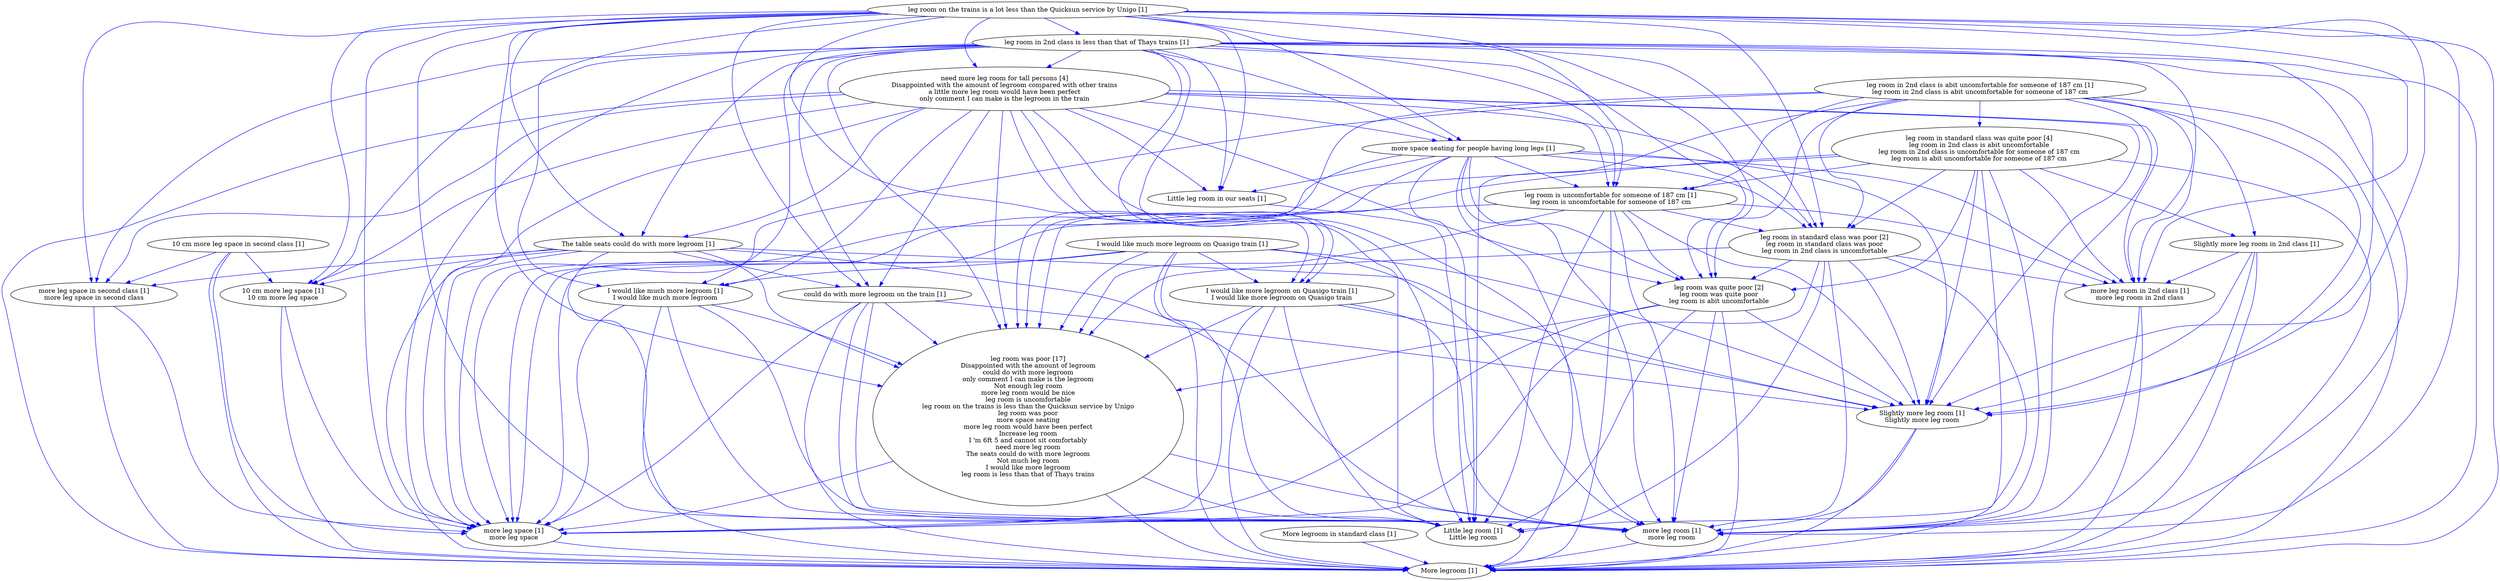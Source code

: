 digraph collapsedGraph {
"need more leg room for tall persons [4]\nDisappointed with the amount of legroom compared with other trains\na little more leg room would have been perfect\nonly comment I can make is the legroom in the train""leg room was poor [17]\nDisappointed with the amount of legroom\ncould do with more legroom\nonly comment I can make is the legroom\nNot enough leg room\nmore leg room would be nice\nleg room is uncomfortable\nleg room on the trains is less than the Quicksun service by Unigo\nleg room was poor\nmore space seating\nmore leg room would have been perfect\nIncrease leg room\nI 'm 6ft 5 and cannot sit comfortably\nneed more leg room\nThe seats could do with more legroom\nNot much leg room\nI would like more legroom\nleg room is less than that of Thays trains""leg room was quite poor [2]\nleg room was quite poor\nleg room is abit uncomfortable""leg room in standard class was poor [2]\nleg room in standard class was poor\nleg room in 2nd class is uncomfortable""leg room in standard class was quite poor [4]\nleg room in 2nd class is abit uncomfortable\nleg room in 2nd class is uncomfortable for someone of 187 cm\nleg room is abit uncomfortable for someone of 187 cm""10 cm more leg space in second class [1]""more leg space in second class [1]\nmore leg space in second class""more leg space [1]\nmore leg space""10 cm more leg space [1]\n10 cm more leg space""I would like much more legroom on Quasigo train [1]""I would like more legroom on Quasigo train [1]\nI would like more legroom on Quasigo train""I would like much more legroom [1]\nI would like much more legroom""Little leg room in our seats [1]""Little leg room [1]\nLittle leg room""More legroom [1]""More legroom in standard class [1]""Slightly more leg room in 2nd class [1]""more leg room in 2nd class [1]\nmore leg room in 2nd class""more leg room [1]\nmore leg room""Slightly more leg room [1]\nSlightly more leg room""The table seats could do with more legroom [1]""could do with more legroom on the train [1]""leg room in 2nd class is abit uncomfortable for someone of 187 cm [1]\nleg room in 2nd class is abit uncomfortable for someone of 187 cm""leg room is uncomfortable for someone of 187 cm [1]\nleg room is uncomfortable for someone of 187 cm""leg room in 2nd class is less than that of Thays trains [1]""leg room on the trains is a lot less than the Quicksun service by Unigo [1]""more space seating for people having long legs [1]""10 cm more leg space in second class [1]" -> "more leg space in second class [1]\nmore leg space in second class" [color=blue]
"more leg space in second class [1]\nmore leg space in second class" -> "more leg space [1]\nmore leg space" [color=blue]
"10 cm more leg space in second class [1]" -> "10 cm more leg space [1]\n10 cm more leg space" [color=blue]
"10 cm more leg space [1]\n10 cm more leg space" -> "more leg space [1]\nmore leg space" [color=blue]
"10 cm more leg space in second class [1]" -> "more leg space [1]\nmore leg space" [color=blue]
"I would like much more legroom on Quasigo train [1]" -> "I would like more legroom on Quasigo train [1]\nI would like more legroom on Quasigo train" [color=blue]
"I would like much more legroom on Quasigo train [1]" -> "I would like much more legroom [1]\nI would like much more legroom" [color=blue]
"leg room was poor [17]\nDisappointed with the amount of legroom\ncould do with more legroom\nonly comment I can make is the legroom\nNot enough leg room\nmore leg room would be nice\nleg room is uncomfortable\nleg room on the trains is less than the Quicksun service by Unigo\nleg room was poor\nmore space seating\nmore leg room would have been perfect\nIncrease leg room\nI 'm 6ft 5 and cannot sit comfortably\nneed more leg room\nThe seats could do with more legroom\nNot much leg room\nI would like more legroom\nleg room is less than that of Thays trains" -> "more leg space [1]\nmore leg space" [color=blue]
"I would like much more legroom on Quasigo train [1]" -> "more leg space [1]\nmore leg space" [color=blue]
"I would like more legroom on Quasigo train [1]\nI would like more legroom on Quasigo train" -> "more leg space [1]\nmore leg space" [color=blue]
"I would like much more legroom [1]\nI would like much more legroom" -> "more leg space [1]\nmore leg space" [color=blue]
"Little leg room in our seats [1]" -> "Little leg room [1]\nLittle leg room" [color=blue]
"more leg space [1]\nmore leg space" -> "More legroom [1]" [color=blue]
"10 cm more leg space in second class [1]" -> "More legroom [1]" [color=blue]
"more leg space in second class [1]\nmore leg space in second class" -> "More legroom [1]" [color=blue]
"10 cm more leg space [1]\n10 cm more leg space" -> "More legroom [1]" [color=blue]
"I would like much more legroom on Quasigo train [1]" -> "More legroom [1]" [color=blue]
"I would like more legroom on Quasigo train [1]\nI would like more legroom on Quasigo train" -> "More legroom [1]" [color=blue]
"I would like much more legroom [1]\nI would like much more legroom" -> "More legroom [1]" [color=blue]
"More legroom in standard class [1]" -> "More legroom [1]" [color=blue]
"Slightly more leg room in 2nd class [1]" -> "more leg room in 2nd class [1]\nmore leg room in 2nd class" [color=blue]
"more leg room in 2nd class [1]\nmore leg room in 2nd class" -> "more leg room [1]\nmore leg room" [color=blue]
"Slightly more leg room in 2nd class [1]" -> "Slightly more leg room [1]\nSlightly more leg room" [color=blue]
"Slightly more leg room [1]\nSlightly more leg room" -> "more leg room [1]\nmore leg room" [color=blue]
"Slightly more leg room in 2nd class [1]" -> "more leg room [1]\nmore leg room" [color=blue]
"more leg room [1]\nmore leg room" -> "More legroom [1]" [color=blue]
"leg room was poor [17]\nDisappointed with the amount of legroom\ncould do with more legroom\nonly comment I can make is the legroom\nNot enough leg room\nmore leg room would be nice\nleg room is uncomfortable\nleg room on the trains is less than the Quicksun service by Unigo\nleg room was poor\nmore space seating\nmore leg room would have been perfect\nIncrease leg room\nI 'm 6ft 5 and cannot sit comfortably\nneed more leg room\nThe seats could do with more legroom\nNot much leg room\nI would like more legroom\nleg room is less than that of Thays trains" -> "more leg room [1]\nmore leg room" [color=blue]
"I would like more legroom on Quasigo train [1]\nI would like more legroom on Quasigo train" -> "Slightly more leg room [1]\nSlightly more leg room" [color=blue]
"I would like much more legroom on Quasigo train [1]" -> "Slightly more leg room [1]\nSlightly more leg room" [color=blue]
"I would like much more legroom on Quasigo train [1]" -> "more leg room [1]\nmore leg room" [color=blue]
"I would like more legroom on Quasigo train [1]\nI would like more legroom on Quasigo train" -> "more leg room [1]\nmore leg room" [color=blue]
"I would like much more legroom [1]\nI would like much more legroom" -> "more leg room [1]\nmore leg room" [color=blue]
"Slightly more leg room in 2nd class [1]" -> "More legroom [1]" [color=blue]
"more leg room in 2nd class [1]\nmore leg room in 2nd class" -> "More legroom [1]" [color=blue]
"Slightly more leg room [1]\nSlightly more leg room" -> "More legroom [1]" [color=blue]
"The table seats could do with more legroom [1]" -> "10 cm more leg space [1]\n10 cm more leg space" [color=blue]
"The table seats could do with more legroom [1]" -> "more leg space in second class [1]\nmore leg space in second class" [color=blue]
"The table seats could do with more legroom [1]" -> "Slightly more leg room [1]\nSlightly more leg room" [color=blue]
"The table seats could do with more legroom [1]" -> "More legroom [1]" [color=blue]
"The table seats could do with more legroom [1]" -> "more leg space [1]\nmore leg space" [color=blue]
"The table seats could do with more legroom [1]" -> "more leg room [1]\nmore leg room" [color=blue]
"The table seats could do with more legroom [1]" -> "Little leg room [1]\nLittle leg room" [color=blue]
"need more leg room for tall persons [4]\nDisappointed with the amount of legroom compared with other trains\na little more leg room would have been perfect\nonly comment I can make is the legroom in the train" -> "Slightly more leg room [1]\nSlightly more leg room" [color=blue]
"need more leg room for tall persons [4]\nDisappointed with the amount of legroom compared with other trains\na little more leg room would have been perfect\nonly comment I can make is the legroom in the train" -> "Little leg room in our seats [1]" [color=blue]
"could do with more legroom on the train [1]" -> "Slightly more leg room [1]\nSlightly more leg room" [color=blue]
"The table seats could do with more legroom [1]" -> "could do with more legroom on the train [1]" [color=blue]
"could do with more legroom on the train [1]" -> "More legroom [1]" [color=blue]
"could do with more legroom on the train [1]" -> "more leg space [1]\nmore leg space" [color=blue]
"could do with more legroom on the train [1]" -> "more leg room [1]\nmore leg room" [color=blue]
"leg room in 2nd class is abit uncomfortable for someone of 187 cm [1]\nleg room in 2nd class is abit uncomfortable for someone of 187 cm" -> "leg room is uncomfortable for someone of 187 cm [1]\nleg room is uncomfortable for someone of 187 cm" [color=blue]
"need more leg room for tall persons [4]\nDisappointed with the amount of legroom compared with other trains\na little more leg room would have been perfect\nonly comment I can make is the legroom in the train" -> "leg room was quite poor [2]\nleg room was quite poor\nleg room is abit uncomfortable" [color=blue]
"leg room is uncomfortable for someone of 187 cm [1]\nleg room is uncomfortable for someone of 187 cm" -> "Slightly more leg room [1]\nSlightly more leg room" [color=blue]
"leg room was quite poor [2]\nleg room was quite poor\nleg room is abit uncomfortable" -> "Slightly more leg room [1]\nSlightly more leg room" [color=blue]
"leg room in standard class was poor [2]\nleg room in standard class was poor\nleg room in 2nd class is uncomfortable" -> "Slightly more leg room [1]\nSlightly more leg room" [color=blue]
"leg room in standard class was quite poor [4]\nleg room in 2nd class is abit uncomfortable\nleg room in 2nd class is uncomfortable for someone of 187 cm\nleg room is abit uncomfortable for someone of 187 cm" -> "Slightly more leg room in 2nd class [1]" [color=blue]
"leg room in 2nd class is abit uncomfortable for someone of 187 cm [1]\nleg room in 2nd class is abit uncomfortable for someone of 187 cm" -> "Slightly more leg room in 2nd class [1]" [color=blue]
"leg room in 2nd class is abit uncomfortable for someone of 187 cm [1]\nleg room in 2nd class is abit uncomfortable for someone of 187 cm" -> "more leg room in 2nd class [1]\nmore leg room in 2nd class" [color=blue]
"leg room in 2nd class is abit uncomfortable for someone of 187 cm [1]\nleg room in 2nd class is abit uncomfortable for someone of 187 cm" -> "Slightly more leg room [1]\nSlightly more leg room" [color=blue]
"leg room in 2nd class is abit uncomfortable for someone of 187 cm [1]\nleg room in 2nd class is abit uncomfortable for someone of 187 cm" -> "Little leg room [1]\nLittle leg room" [color=blue]
"leg room in 2nd class is abit uncomfortable for someone of 187 cm [1]\nleg room in 2nd class is abit uncomfortable for someone of 187 cm" -> "more leg room [1]\nmore leg room" [color=blue]
"leg room in standard class was quite poor [4]\nleg room in 2nd class is abit uncomfortable\nleg room in 2nd class is uncomfortable for someone of 187 cm\nleg room is abit uncomfortable for someone of 187 cm" -> "More legroom [1]" [color=blue]
"leg room in standard class was quite poor [4]\nleg room in 2nd class is abit uncomfortable\nleg room in 2nd class is uncomfortable for someone of 187 cm\nleg room is abit uncomfortable for someone of 187 cm" -> "more leg room in 2nd class [1]\nmore leg room in 2nd class" [color=blue]
"leg room in standard class was quite poor [4]\nleg room in 2nd class is abit uncomfortable\nleg room in 2nd class is uncomfortable for someone of 187 cm\nleg room is abit uncomfortable for someone of 187 cm" -> "Slightly more leg room [1]\nSlightly more leg room" [color=blue]
"leg room in standard class was quite poor [4]\nleg room in 2nd class is abit uncomfortable\nleg room in 2nd class is uncomfortable for someone of 187 cm\nleg room is abit uncomfortable for someone of 187 cm" -> "more leg room [1]\nmore leg room" [color=blue]
"leg room was quite poor [2]\nleg room was quite poor\nleg room is abit uncomfortable" -> "More legroom [1]" [color=blue]
"leg room is uncomfortable for someone of 187 cm [1]\nleg room is uncomfortable for someone of 187 cm" -> "More legroom [1]" [color=blue]
"leg room is uncomfortable for someone of 187 cm [1]\nleg room is uncomfortable for someone of 187 cm" -> "more leg space [1]\nmore leg space" [color=blue]
"leg room is uncomfortable for someone of 187 cm [1]\nleg room is uncomfortable for someone of 187 cm" -> "Little leg room [1]\nLittle leg room" [color=blue]
"leg room is uncomfortable for someone of 187 cm [1]\nleg room is uncomfortable for someone of 187 cm" -> "more leg room [1]\nmore leg room" [color=blue]
"leg room in standard class was quite poor [4]\nleg room in 2nd class is abit uncomfortable\nleg room in 2nd class is uncomfortable for someone of 187 cm\nleg room is abit uncomfortable for someone of 187 cm" -> "Little leg room [1]\nLittle leg room" [color=blue]
"leg room in standard class was poor [2]\nleg room in standard class was poor\nleg room in 2nd class is uncomfortable" -> "more leg room [1]\nmore leg room" [color=blue]
"leg room in standard class was poor [2]\nleg room in standard class was poor\nleg room in 2nd class is uncomfortable" -> "More legroom [1]" [color=blue]
"leg room in standard class was poor [2]\nleg room in standard class was poor\nleg room in 2nd class is uncomfortable" -> "more leg space [1]\nmore leg space" [color=blue]
"leg room in standard class was poor [2]\nleg room in standard class was poor\nleg room in 2nd class is uncomfortable" -> "Little leg room [1]\nLittle leg room" [color=blue]
"leg room in 2nd class is abit uncomfortable for someone of 187 cm [1]\nleg room in 2nd class is abit uncomfortable for someone of 187 cm" -> "More legroom [1]" [color=blue]
"leg room in 2nd class is abit uncomfortable for someone of 187 cm [1]\nleg room in 2nd class is abit uncomfortable for someone of 187 cm" -> "more leg space [1]\nmore leg space" [color=blue]
"leg room in 2nd class is abit uncomfortable for someone of 187 cm [1]\nleg room in 2nd class is abit uncomfortable for someone of 187 cm" -> "leg room was poor [17]\nDisappointed with the amount of legroom\ncould do with more legroom\nonly comment I can make is the legroom\nNot enough leg room\nmore leg room would be nice\nleg room is uncomfortable\nleg room on the trains is less than the Quicksun service by Unigo\nleg room was poor\nmore space seating\nmore leg room would have been perfect\nIncrease leg room\nI 'm 6ft 5 and cannot sit comfortably\nneed more leg room\nThe seats could do with more legroom\nNot much leg room\nI would like more legroom\nleg room is less than that of Thays trains" [color=blue]
"leg room was quite poor [2]\nleg room was quite poor\nleg room is abit uncomfortable" -> "more leg space [1]\nmore leg space" [color=blue]
"leg room in 2nd class is less than that of Thays trains [1]" -> "more leg room in 2nd class [1]\nmore leg room in 2nd class" [color=blue]
"leg room in 2nd class is less than that of Thays trains [1]" -> "Slightly more leg room [1]\nSlightly more leg room" [color=blue]
"leg room in 2nd class is less than that of Thays trains [1]" -> "leg room is uncomfortable for someone of 187 cm [1]\nleg room is uncomfortable for someone of 187 cm" [color=blue]
"leg room in 2nd class is less than that of Thays trains [1]" -> "leg room was quite poor [2]\nleg room was quite poor\nleg room is abit uncomfortable" [color=blue]
"leg room in 2nd class is less than that of Thays trains [1]" -> "10 cm more leg space [1]\n10 cm more leg space" [color=blue]
"leg room in 2nd class is less than that of Thays trains [1]" -> "more leg space in second class [1]\nmore leg space in second class" [color=blue]
"leg room in 2nd class is less than that of Thays trains [1]" -> "Little leg room in our seats [1]" [color=blue]
"leg room in 2nd class is less than that of Thays trains [1]" -> "leg room was poor [17]\nDisappointed with the amount of legroom\ncould do with more legroom\nonly comment I can make is the legroom\nNot enough leg room\nmore leg room would be nice\nleg room is uncomfortable\nleg room on the trains is less than the Quicksun service by Unigo\nleg room was poor\nmore space seating\nmore leg room would have been perfect\nIncrease leg room\nI 'm 6ft 5 and cannot sit comfortably\nneed more leg room\nThe seats could do with more legroom\nNot much leg room\nI would like more legroom\nleg room is less than that of Thays trains" [color=blue]
"leg room in 2nd class is less than that of Thays trains [1]" -> "more leg room [1]\nmore leg room" [color=blue]
"leg room in 2nd class is less than that of Thays trains [1]" -> "More legroom [1]" [color=blue]
"leg room in 2nd class is less than that of Thays trains [1]" -> "more leg space [1]\nmore leg space" [color=blue]
"leg room in 2nd class is less than that of Thays trains [1]" -> "Little leg room [1]\nLittle leg room" [color=blue]
"leg room in standard class was poor [2]\nleg room in standard class was poor\nleg room in 2nd class is uncomfortable" -> "more leg room in 2nd class [1]\nmore leg room in 2nd class" [color=blue]
"leg room is uncomfortable for someone of 187 cm [1]\nleg room is uncomfortable for someone of 187 cm" -> "leg room in standard class was poor [2]\nleg room in standard class was poor\nleg room in 2nd class is uncomfortable" [color=blue]
"leg room in 2nd class is less than that of Thays trains [1]" -> "leg room in standard class was poor [2]\nleg room in standard class was poor\nleg room in 2nd class is uncomfortable" [color=blue]
"leg room in 2nd class is abit uncomfortable for someone of 187 cm [1]\nleg room in 2nd class is abit uncomfortable for someone of 187 cm" -> "leg room was quite poor [2]\nleg room was quite poor\nleg room is abit uncomfortable" [color=blue]
"leg room in 2nd class is abit uncomfortable for someone of 187 cm [1]\nleg room in 2nd class is abit uncomfortable for someone of 187 cm" -> "leg room in standard class was poor [2]\nleg room in standard class was poor\nleg room in 2nd class is uncomfortable" [color=blue]
"leg room in 2nd class is abit uncomfortable for someone of 187 cm [1]\nleg room in 2nd class is abit uncomfortable for someone of 187 cm" -> "leg room in standard class was quite poor [4]\nleg room in 2nd class is abit uncomfortable\nleg room in 2nd class is uncomfortable for someone of 187 cm\nleg room is abit uncomfortable for someone of 187 cm" [color=blue]
"leg room is uncomfortable for someone of 187 cm [1]\nleg room is uncomfortable for someone of 187 cm" -> "more leg room in 2nd class [1]\nmore leg room in 2nd class" [color=blue]
"leg room is uncomfortable for someone of 187 cm [1]\nleg room is uncomfortable for someone of 187 cm" -> "leg room was quite poor [2]\nleg room was quite poor\nleg room is abit uncomfortable" [color=blue]
"leg room in standard class was quite poor [4]\nleg room in 2nd class is abit uncomfortable\nleg room in 2nd class is uncomfortable for someone of 187 cm\nleg room is abit uncomfortable for someone of 187 cm" -> "leg room was quite poor [2]\nleg room was quite poor\nleg room is abit uncomfortable" [color=blue]
"leg room in standard class was quite poor [4]\nleg room in 2nd class is abit uncomfortable\nleg room in 2nd class is uncomfortable for someone of 187 cm\nleg room is abit uncomfortable for someone of 187 cm" -> "leg room in standard class was poor [2]\nleg room in standard class was poor\nleg room in 2nd class is uncomfortable" [color=blue]
"leg room in standard class was quite poor [4]\nleg room in 2nd class is abit uncomfortable\nleg room in 2nd class is uncomfortable for someone of 187 cm\nleg room is abit uncomfortable for someone of 187 cm" -> "leg room is uncomfortable for someone of 187 cm [1]\nleg room is uncomfortable for someone of 187 cm" [color=blue]
"leg room in standard class was quite poor [4]\nleg room in 2nd class is abit uncomfortable\nleg room in 2nd class is uncomfortable for someone of 187 cm\nleg room is abit uncomfortable for someone of 187 cm" -> "leg room was poor [17]\nDisappointed with the amount of legroom\ncould do with more legroom\nonly comment I can make is the legroom\nNot enough leg room\nmore leg room would be nice\nleg room is uncomfortable\nleg room on the trains is less than the Quicksun service by Unigo\nleg room was poor\nmore space seating\nmore leg room would have been perfect\nIncrease leg room\nI 'm 6ft 5 and cannot sit comfortably\nneed more leg room\nThe seats could do with more legroom\nNot much leg room\nI would like more legroom\nleg room is less than that of Thays trains" [color=blue]
"leg room in standard class was quite poor [4]\nleg room in 2nd class is abit uncomfortable\nleg room in 2nd class is uncomfortable for someone of 187 cm\nleg room is abit uncomfortable for someone of 187 cm" -> "more leg space [1]\nmore leg space" [color=blue]
"leg room in standard class was poor [2]\nleg room in standard class was poor\nleg room in 2nd class is uncomfortable" -> "leg room was quite poor [2]\nleg room was quite poor\nleg room is abit uncomfortable" [color=blue]
"leg room was poor [17]\nDisappointed with the amount of legroom\ncould do with more legroom\nonly comment I can make is the legroom\nNot enough leg room\nmore leg room would be nice\nleg room is uncomfortable\nleg room on the trains is less than the Quicksun service by Unigo\nleg room was poor\nmore space seating\nmore leg room would have been perfect\nIncrease leg room\nI 'm 6ft 5 and cannot sit comfortably\nneed more leg room\nThe seats could do with more legroom\nNot much leg room\nI would like more legroom\nleg room is less than that of Thays trains" -> "More legroom [1]" [color=blue]
"leg room was quite poor [2]\nleg room was quite poor\nleg room is abit uncomfortable" -> "more leg room [1]\nmore leg room" [color=blue]
"leg room was quite poor [2]\nleg room was quite poor\nleg room is abit uncomfortable" -> "Little leg room [1]\nLittle leg room" [color=blue]
"leg room on the trains is a lot less than the Quicksun service by Unigo [1]" -> "more leg room in 2nd class [1]\nmore leg room in 2nd class" [color=blue]
"leg room on the trains is a lot less than the Quicksun service by Unigo [1]" -> "Slightly more leg room [1]\nSlightly more leg room" [color=blue]
"leg room on the trains is a lot less than the Quicksun service by Unigo [1]" -> "leg room is uncomfortable for someone of 187 cm [1]\nleg room is uncomfortable for someone of 187 cm" [color=blue]
"leg room on the trains is a lot less than the Quicksun service by Unigo [1]" -> "leg room was quite poor [2]\nleg room was quite poor\nleg room is abit uncomfortable" [color=blue]
"leg room on the trains is a lot less than the Quicksun service by Unigo [1]" -> "leg room in standard class was poor [2]\nleg room in standard class was poor\nleg room in 2nd class is uncomfortable" [color=blue]
"leg room on the trains is a lot less than the Quicksun service by Unigo [1]" -> "10 cm more leg space [1]\n10 cm more leg space" [color=blue]
"leg room on the trains is a lot less than the Quicksun service by Unigo [1]" -> "more leg space in second class [1]\nmore leg space in second class" [color=blue]
"leg room on the trains is a lot less than the Quicksun service by Unigo [1]" -> "Little leg room in our seats [1]" [color=blue]
"leg room on the trains is a lot less than the Quicksun service by Unigo [1]" -> "leg room in 2nd class is less than that of Thays trains [1]" [color=blue]
"leg room on the trains is a lot less than the Quicksun service by Unigo [1]" -> "leg room was poor [17]\nDisappointed with the amount of legroom\ncould do with more legroom\nonly comment I can make is the legroom\nNot enough leg room\nmore leg room would be nice\nleg room is uncomfortable\nleg room on the trains is less than the Quicksun service by Unigo\nleg room was poor\nmore space seating\nmore leg room would have been perfect\nIncrease leg room\nI 'm 6ft 5 and cannot sit comfortably\nneed more leg room\nThe seats could do with more legroom\nNot much leg room\nI would like more legroom\nleg room is less than that of Thays trains" [color=blue]
"leg room on the trains is a lot less than the Quicksun service by Unigo [1]" -> "more leg room [1]\nmore leg room" [color=blue]
"leg room on the trains is a lot less than the Quicksun service by Unigo [1]" -> "More legroom [1]" [color=blue]
"leg room on the trains is a lot less than the Quicksun service by Unigo [1]" -> "more leg space [1]\nmore leg space" [color=blue]
"leg room on the trains is a lot less than the Quicksun service by Unigo [1]" -> "Little leg room [1]\nLittle leg room" [color=blue]
"more space seating for people having long legs [1]" -> "more leg room in 2nd class [1]\nmore leg room in 2nd class" [color=blue]
"more space seating for people having long legs [1]" -> "Slightly more leg room [1]\nSlightly more leg room" [color=blue]
"more space seating for people having long legs [1]" -> "leg room is uncomfortable for someone of 187 cm [1]\nleg room is uncomfortable for someone of 187 cm" [color=blue]
"more space seating for people having long legs [1]" -> "leg room was quite poor [2]\nleg room was quite poor\nleg room is abit uncomfortable" [color=blue]
"more space seating for people having long legs [1]" -> "leg room in standard class was poor [2]\nleg room in standard class was poor\nleg room in 2nd class is uncomfortable" [color=blue]
"more space seating for people having long legs [1]" -> "Little leg room in our seats [1]" [color=blue]
"leg room was poor [17]\nDisappointed with the amount of legroom\ncould do with more legroom\nonly comment I can make is the legroom\nNot enough leg room\nmore leg room would be nice\nleg room is uncomfortable\nleg room on the trains is less than the Quicksun service by Unigo\nleg room was poor\nmore space seating\nmore leg room would have been perfect\nIncrease leg room\nI 'm 6ft 5 and cannot sit comfortably\nneed more leg room\nThe seats could do with more legroom\nNot much leg room\nI would like more legroom\nleg room is less than that of Thays trains" -> "Little leg room [1]\nLittle leg room" [color=blue]
"I would like much more legroom [1]\nI would like much more legroom" -> "Little leg room [1]\nLittle leg room" [color=blue]
"I would like much more legroom [1]\nI would like much more legroom" -> "leg room was poor [17]\nDisappointed with the amount of legroom\ncould do with more legroom\nonly comment I can make is the legroom\nNot enough leg room\nmore leg room would be nice\nleg room is uncomfortable\nleg room on the trains is less than the Quicksun service by Unigo\nleg room was poor\nmore space seating\nmore leg room would have been perfect\nIncrease leg room\nI 'm 6ft 5 and cannot sit comfortably\nneed more leg room\nThe seats could do with more legroom\nNot much leg room\nI would like more legroom\nleg room is less than that of Thays trains" [color=blue]
"leg room was quite poor [2]\nleg room was quite poor\nleg room is abit uncomfortable" -> "leg room was poor [17]\nDisappointed with the amount of legroom\ncould do with more legroom\nonly comment I can make is the legroom\nNot enough leg room\nmore leg room would be nice\nleg room is uncomfortable\nleg room on the trains is less than the Quicksun service by Unigo\nleg room was poor\nmore space seating\nmore leg room would have been perfect\nIncrease leg room\nI 'm 6ft 5 and cannot sit comfortably\nneed more leg room\nThe seats could do with more legroom\nNot much leg room\nI would like more legroom\nleg room is less than that of Thays trains" [color=blue]
"leg room is uncomfortable for someone of 187 cm [1]\nleg room is uncomfortable for someone of 187 cm" -> "leg room was poor [17]\nDisappointed with the amount of legroom\ncould do with more legroom\nonly comment I can make is the legroom\nNot enough leg room\nmore leg room would be nice\nleg room is uncomfortable\nleg room on the trains is less than the Quicksun service by Unigo\nleg room was poor\nmore space seating\nmore leg room would have been perfect\nIncrease leg room\nI 'm 6ft 5 and cannot sit comfortably\nneed more leg room\nThe seats could do with more legroom\nNot much leg room\nI would like more legroom\nleg room is less than that of Thays trains" [color=blue]
"leg room in standard class was poor [2]\nleg room in standard class was poor\nleg room in 2nd class is uncomfortable" -> "leg room was poor [17]\nDisappointed with the amount of legroom\ncould do with more legroom\nonly comment I can make is the legroom\nNot enough leg room\nmore leg room would be nice\nleg room is uncomfortable\nleg room on the trains is less than the Quicksun service by Unigo\nleg room was poor\nmore space seating\nmore leg room would have been perfect\nIncrease leg room\nI 'm 6ft 5 and cannot sit comfortably\nneed more leg room\nThe seats could do with more legroom\nNot much leg room\nI would like more legroom\nleg room is less than that of Thays trains" [color=blue]
"leg room on the trains is a lot less than the Quicksun service by Unigo [1]" -> "more space seating for people having long legs [1]" [color=blue]
"more space seating for people having long legs [1]" -> "more leg room [1]\nmore leg room" [color=blue]
"more space seating for people having long legs [1]" -> "More legroom [1]" [color=blue]
"more space seating for people having long legs [1]" -> "more leg space [1]\nmore leg space" [color=blue]
"more space seating for people having long legs [1]" -> "Little leg room [1]\nLittle leg room" [color=blue]
"more space seating for people having long legs [1]" -> "leg room was poor [17]\nDisappointed with the amount of legroom\ncould do with more legroom\nonly comment I can make is the legroom\nNot enough leg room\nmore leg room would be nice\nleg room is uncomfortable\nleg room on the trains is less than the Quicksun service by Unigo\nleg room was poor\nmore space seating\nmore leg room would have been perfect\nIncrease leg room\nI 'm 6ft 5 and cannot sit comfortably\nneed more leg room\nThe seats could do with more legroom\nNot much leg room\nI would like more legroom\nleg room is less than that of Thays trains" [color=blue]
"I would like much more legroom on Quasigo train [1]" -> "Little leg room [1]\nLittle leg room" [color=blue]
"I would like much more legroom on Quasigo train [1]" -> "leg room was poor [17]\nDisappointed with the amount of legroom\ncould do with more legroom\nonly comment I can make is the legroom\nNot enough leg room\nmore leg room would be nice\nleg room is uncomfortable\nleg room on the trains is less than the Quicksun service by Unigo\nleg room was poor\nmore space seating\nmore leg room would have been perfect\nIncrease leg room\nI 'm 6ft 5 and cannot sit comfortably\nneed more leg room\nThe seats could do with more legroom\nNot much leg room\nI would like more legroom\nleg room is less than that of Thays trains" [color=blue]
"I would like more legroom on Quasigo train [1]\nI would like more legroom on Quasigo train" -> "Little leg room [1]\nLittle leg room" [color=blue]
"I would like more legroom on Quasigo train [1]\nI would like more legroom on Quasigo train" -> "leg room was poor [17]\nDisappointed with the amount of legroom\ncould do with more legroom\nonly comment I can make is the legroom\nNot enough leg room\nmore leg room would be nice\nleg room is uncomfortable\nleg room on the trains is less than the Quicksun service by Unigo\nleg room was poor\nmore space seating\nmore leg room would have been perfect\nIncrease leg room\nI 'm 6ft 5 and cannot sit comfortably\nneed more leg room\nThe seats could do with more legroom\nNot much leg room\nI would like more legroom\nleg room is less than that of Thays trains" [color=blue]
"The table seats could do with more legroom [1]" -> "leg room was poor [17]\nDisappointed with the amount of legroom\ncould do with more legroom\nonly comment I can make is the legroom\nNot enough leg room\nmore leg room would be nice\nleg room is uncomfortable\nleg room on the trains is less than the Quicksun service by Unigo\nleg room was poor\nmore space seating\nmore leg room would have been perfect\nIncrease leg room\nI 'm 6ft 5 and cannot sit comfortably\nneed more leg room\nThe seats could do with more legroom\nNot much leg room\nI would like more legroom\nleg room is less than that of Thays trains" [color=blue]
"could do with more legroom on the train [1]" -> "Little leg room [1]\nLittle leg room" [color=blue]
"could do with more legroom on the train [1]" -> "leg room was poor [17]\nDisappointed with the amount of legroom\ncould do with more legroom\nonly comment I can make is the legroom\nNot enough leg room\nmore leg room would be nice\nleg room is uncomfortable\nleg room on the trains is less than the Quicksun service by Unigo\nleg room was poor\nmore space seating\nmore leg room would have been perfect\nIncrease leg room\nI 'm 6ft 5 and cannot sit comfortably\nneed more leg room\nThe seats could do with more legroom\nNot much leg room\nI would like more legroom\nleg room is less than that of Thays trains" [color=blue]
"need more leg room for tall persons [4]\nDisappointed with the amount of legroom compared with other trains\na little more leg room would have been perfect\nonly comment I can make is the legroom in the train" -> "more leg space [1]\nmore leg space" [color=blue]
"need more leg room for tall persons [4]\nDisappointed with the amount of legroom compared with other trains\na little more leg room would have been perfect\nonly comment I can make is the legroom in the train" -> "Little leg room [1]\nLittle leg room" [color=blue]
"need more leg room for tall persons [4]\nDisappointed with the amount of legroom compared with other trains\na little more leg room would have been perfect\nonly comment I can make is the legroom in the train" -> "leg room was poor [17]\nDisappointed with the amount of legroom\ncould do with more legroom\nonly comment I can make is the legroom\nNot enough leg room\nmore leg room would be nice\nleg room is uncomfortable\nleg room on the trains is less than the Quicksun service by Unigo\nleg room was poor\nmore space seating\nmore leg room would have been perfect\nIncrease leg room\nI 'm 6ft 5 and cannot sit comfortably\nneed more leg room\nThe seats could do with more legroom\nNot much leg room\nI would like more legroom\nleg room is less than that of Thays trains" [color=blue]
"need more leg room for tall persons [4]\nDisappointed with the amount of legroom compared with other trains\na little more leg room would have been perfect\nonly comment I can make is the legroom in the train" -> "I would like more legroom on Quasigo train [1]\nI would like more legroom on Quasigo train" [color=blue]
"need more leg room for tall persons [4]\nDisappointed with the amount of legroom compared with other trains\na little more leg room would have been perfect\nonly comment I can make is the legroom in the train" -> "more leg room in 2nd class [1]\nmore leg room in 2nd class" [color=blue]
"need more leg room for tall persons [4]\nDisappointed with the amount of legroom compared with other trains\na little more leg room would have been perfect\nonly comment I can make is the legroom in the train" -> "leg room in standard class was poor [2]\nleg room in standard class was poor\nleg room in 2nd class is uncomfortable" [color=blue]
"need more leg room for tall persons [4]\nDisappointed with the amount of legroom compared with other trains\na little more leg room would have been perfect\nonly comment I can make is the legroom in the train" -> "The table seats could do with more legroom [1]" [color=blue]
"need more leg room for tall persons [4]\nDisappointed with the amount of legroom compared with other trains\na little more leg room would have been perfect\nonly comment I can make is the legroom in the train" -> "more leg room [1]\nmore leg room" [color=blue]
"need more leg room for tall persons [4]\nDisappointed with the amount of legroom compared with other trains\na little more leg room would have been perfect\nonly comment I can make is the legroom in the train" -> "More legroom [1]" [color=blue]
"need more leg room for tall persons [4]\nDisappointed with the amount of legroom compared with other trains\na little more leg room would have been perfect\nonly comment I can make is the legroom in the train" -> "could do with more legroom on the train [1]" [color=blue]
"need more leg room for tall persons [4]\nDisappointed with the amount of legroom compared with other trains\na little more leg room would have been perfect\nonly comment I can make is the legroom in the train" -> "I would like much more legroom [1]\nI would like much more legroom" [color=blue]
"need more leg room for tall persons [4]\nDisappointed with the amount of legroom compared with other trains\na little more leg room would have been perfect\nonly comment I can make is the legroom in the train" -> "more leg space in second class [1]\nmore leg space in second class" [color=blue]
"leg room in 2nd class is less than that of Thays trains [1]" -> "more space seating for people having long legs [1]" [color=blue]
"leg room in 2nd class is less than that of Thays trains [1]" -> "could do with more legroom on the train [1]" [color=blue]
"leg room in 2nd class is less than that of Thays trains [1]" -> "I would like much more legroom [1]\nI would like much more legroom" [color=blue]
"leg room in 2nd class is less than that of Thays trains [1]" -> "need more leg room for tall persons [4]\nDisappointed with the amount of legroom compared with other trains\na little more leg room would have been perfect\nonly comment I can make is the legroom in the train" [color=blue]
"leg room in 2nd class is less than that of Thays trains [1]" -> "The table seats could do with more legroom [1]" [color=blue]
"leg room in 2nd class is less than that of Thays trains [1]" -> "I would like more legroom on Quasigo train [1]\nI would like more legroom on Quasigo train" [color=blue]
"leg room on the trains is a lot less than the Quicksun service by Unigo [1]" -> "could do with more legroom on the train [1]" [color=blue]
"leg room on the trains is a lot less than the Quicksun service by Unigo [1]" -> "I would like much more legroom [1]\nI would like much more legroom" [color=blue]
"leg room on the trains is a lot less than the Quicksun service by Unigo [1]" -> "need more leg room for tall persons [4]\nDisappointed with the amount of legroom compared with other trains\na little more leg room would have been perfect\nonly comment I can make is the legroom in the train" [color=blue]
"leg room on the trains is a lot less than the Quicksun service by Unigo [1]" -> "The table seats could do with more legroom [1]" [color=blue]
"leg room on the trains is a lot less than the Quicksun service by Unigo [1]" -> "I would like more legroom on Quasigo train [1]\nI would like more legroom on Quasigo train" [color=blue]
"need more leg room for tall persons [4]\nDisappointed with the amount of legroom compared with other trains\na little more leg room would have been perfect\nonly comment I can make is the legroom in the train" -> "10 cm more leg space [1]\n10 cm more leg space" [color=blue]
"need more leg room for tall persons [4]\nDisappointed with the amount of legroom compared with other trains\na little more leg room would have been perfect\nonly comment I can make is the legroom in the train" -> "more space seating for people having long legs [1]" [color=blue]
"need more leg room for tall persons [4]\nDisappointed with the amount of legroom compared with other trains\na little more leg room would have been perfect\nonly comment I can make is the legroom in the train" -> "leg room is uncomfortable for someone of 187 cm [1]\nleg room is uncomfortable for someone of 187 cm" [color=blue]
}